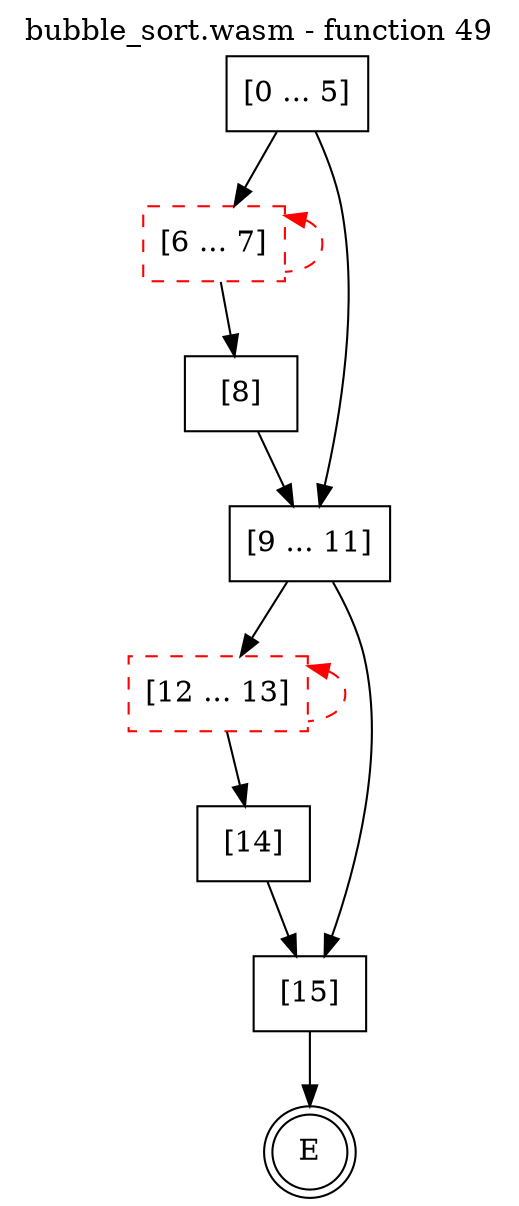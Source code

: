 digraph finite_state_machine {
    label = "bubble_sort.wasm - function 49"
    labelloc =  t
    labelfontsize = 16
    labelfontcolor = black
    labelfontname = "Helvetica"
    node [shape = doublecircle]; E ;
    node [shape = box];
    node [shape=box, color=black, style=solid] 0[label="[0 ... 5]"]
    node [shape=box, color=red, style=dashed] 6[label="[6 ... 7]"]
    node [shape=box, color=black, style=solid] 8[label="[8]"]
    node [shape=box, color=black, style=solid] 9[label="[9 ... 11]"]
    node [shape=box, color=red, style=dashed] 12[label="[12 ... 13]"]
    node [shape=box, color=black, style=solid] 14[label="[14]"]
    node [shape=box, color=black, style=solid] 15[label="[15]"]
    0 -> 6;
    0 -> 9;
    6 -> 8;
    6 -> 6[style="dashed" color="red" dir=back];
    8 -> 9;
    9 -> 12;
    9 -> 15;
    12 -> 14;
    12 -> 12[style="dashed" color="red" dir=back];
    14 -> 15;
    15 -> E;
}
